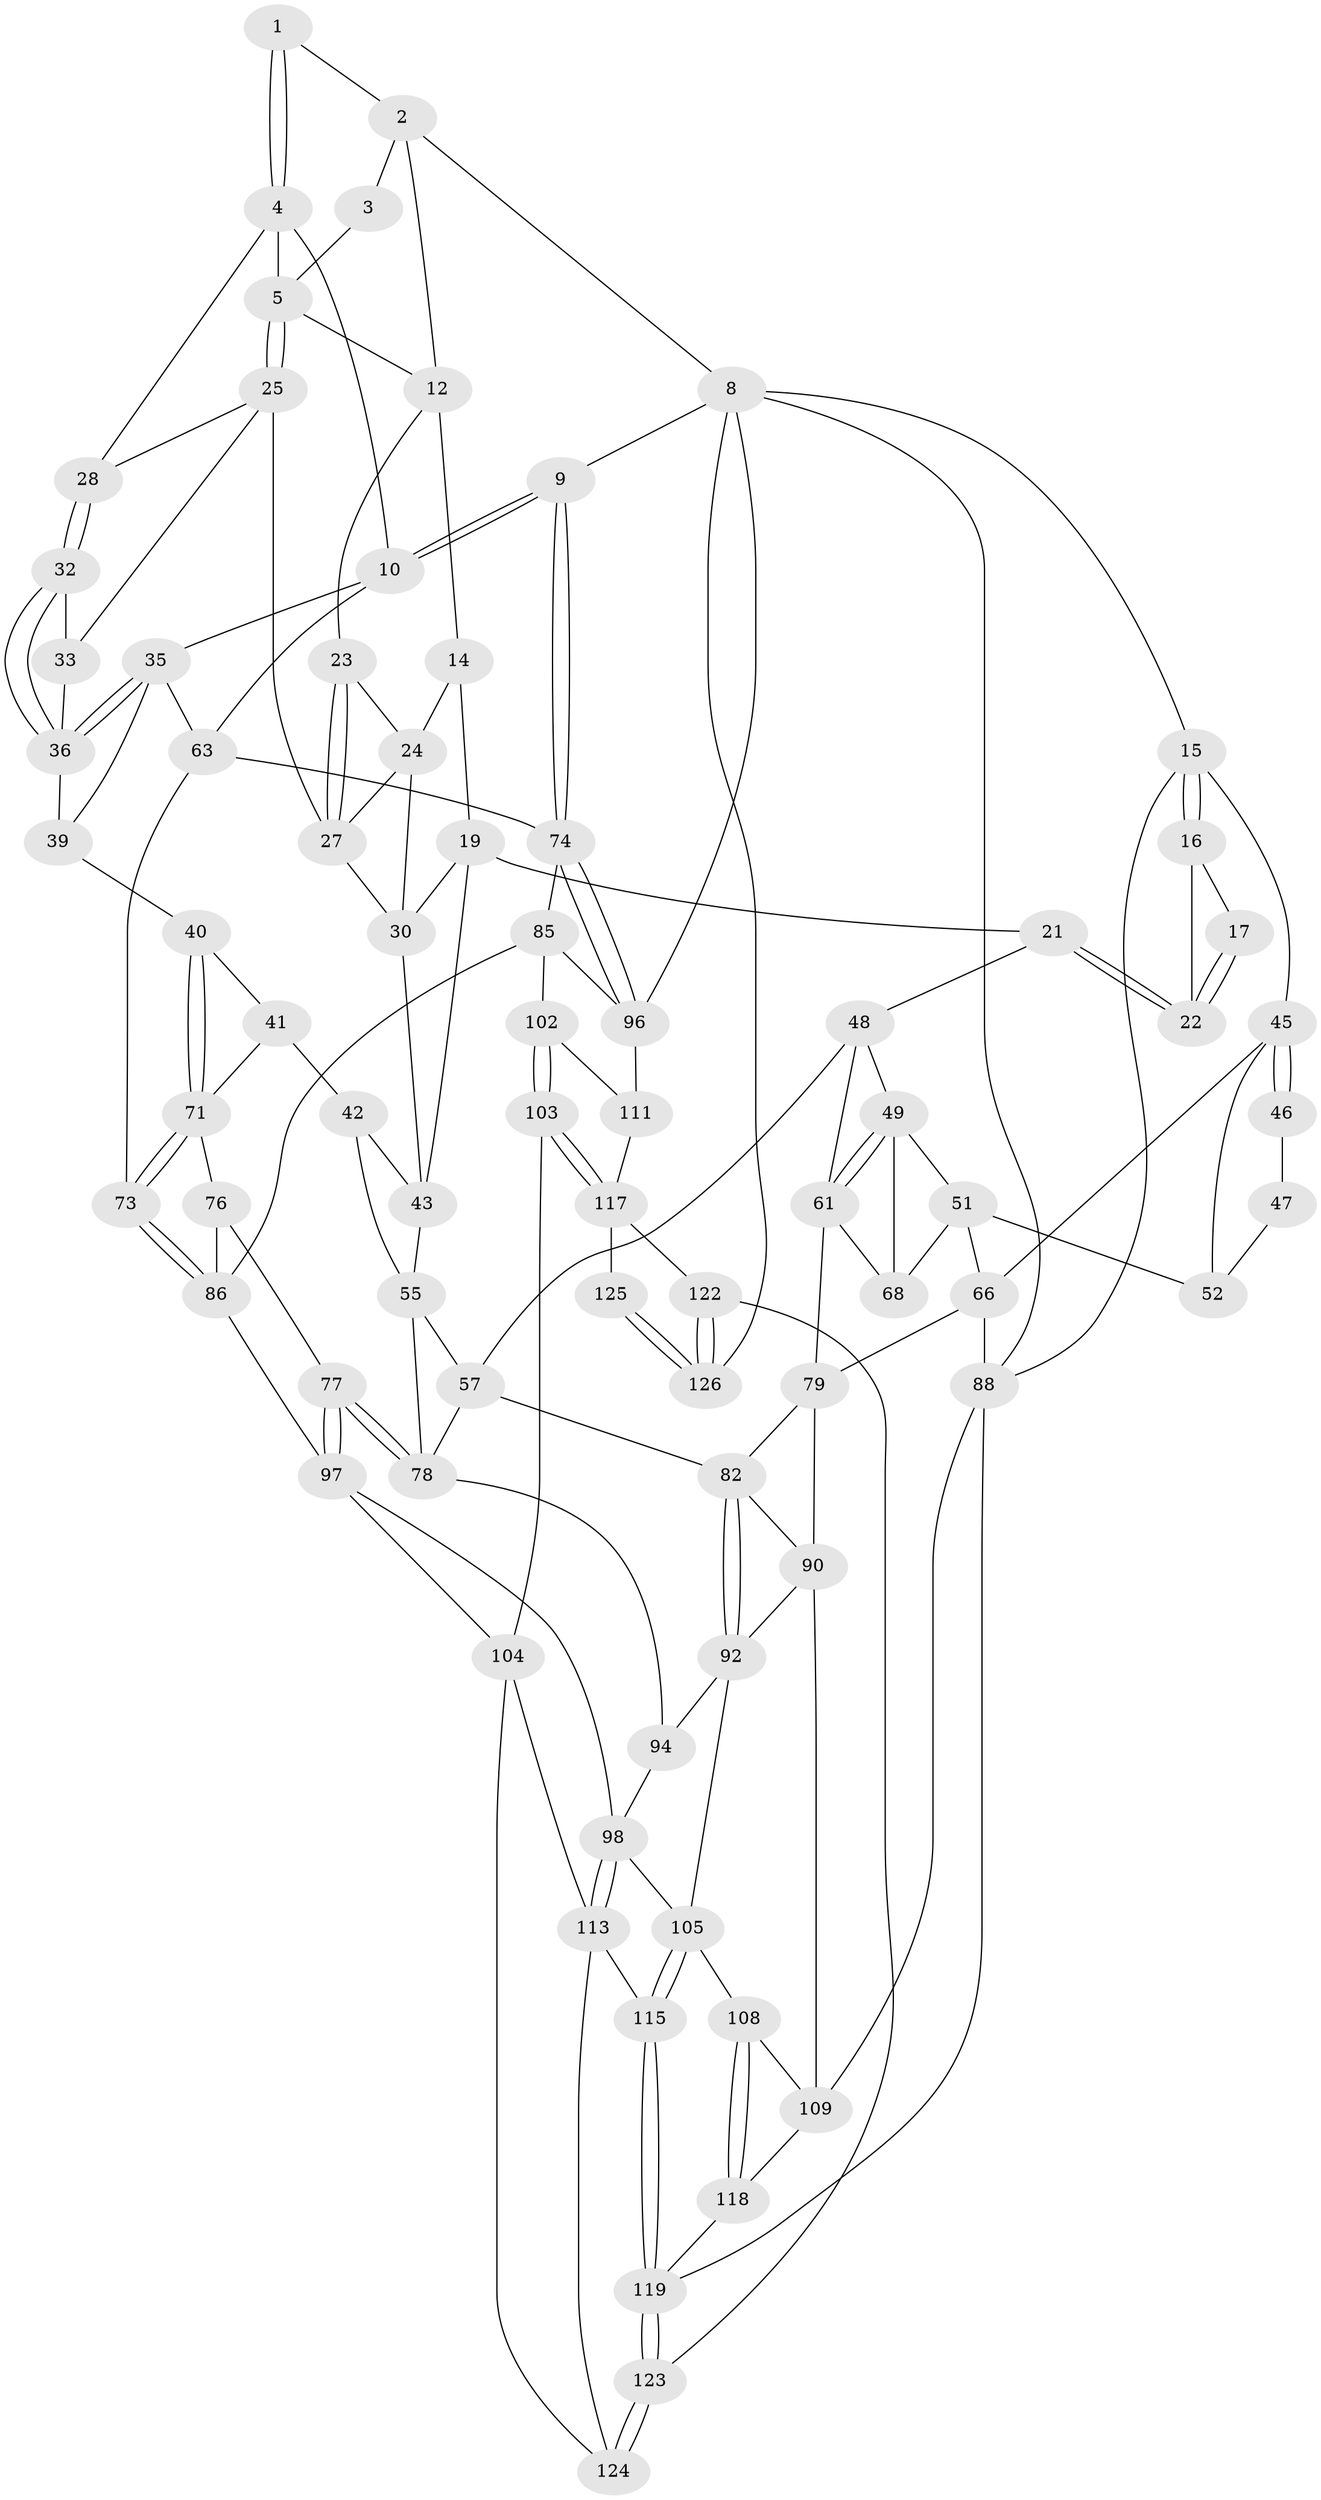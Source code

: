 // original degree distribution, {3: 0.047619047619047616, 4: 0.1746031746031746, 5: 0.5555555555555556, 6: 0.2222222222222222}
// Generated by graph-tools (version 1.1) at 2025/42/03/06/25 10:42:30]
// undirected, 78 vertices, 167 edges
graph export_dot {
graph [start="1"]
  node [color=gray90,style=filled];
  1 [pos="+0.8910783252865305+0.034003362283933185"];
  2 [pos="+1+0",super="+7"];
  3 [pos="+0.8253788056837695+0.02665075701914504"];
  4 [pos="+0.887182550853769+0.07882400802376481",super="+11"];
  5 [pos="+0.8085485212729067+0.07469298826057308",super="+6"];
  8 [pos="+1+0",super="+95"];
  9 [pos="+1+0.17901889007571475"];
  10 [pos="+1+0.18924889051090307",super="+34"];
  12 [pos="+0.6454558319694039+0",super="+13"];
  14 [pos="+0.5192401328189502+0",super="+18"];
  15 [pos="+0+0"];
  16 [pos="+0+0",super="+37"];
  17 [pos="+0.3940078585600047+0"];
  19 [pos="+0.4522700048179743+0.1717714411739202",super="+20"];
  21 [pos="+0.28572174395281047+0.1832086685203254"];
  22 [pos="+0.2742357273838596+0.1699458554549253"];
  23 [pos="+0.6981343552579241+0.10920292916838033"];
  24 [pos="+0.6206722452149995+0.12113989398558356",super="+29"];
  25 [pos="+0.8004017962736857+0.14805823889535868",super="+26"];
  27 [pos="+0.7294615222151037+0.1624448207162267",super="+31"];
  28 [pos="+0.8692631188829733+0.15839830190010815"];
  30 [pos="+0.48472252784118985+0.1751949305284757",super="+44"];
  32 [pos="+0.8598897469985305+0.2550557050353574"];
  33 [pos="+0.7762287394432592+0.22839117951813945"];
  35 [pos="+0.8901162907217517+0.2966106299392161",super="+59"];
  36 [pos="+0.8817134437336734+0.28869626340619303",super="+38"];
  39 [pos="+0.7146592078560953+0.338187526651589"];
  40 [pos="+0.6832754487552097+0.3391304123222772"];
  41 [pos="+0.6681710559578068+0.3230861544996648",super="+70"];
  42 [pos="+0.6540482503501769+0.301195216082875",super="+62"];
  43 [pos="+0.6399426170890796+0.275076664274388",super="+54"];
  45 [pos="+0+0.05944475064602904",super="+60"];
  46 [pos="+0.014387764123752303+0.18634386001973374"];
  47 [pos="+0.19401759992341938+0.1680654416178969",super="+53"];
  48 [pos="+0.2837434532226669+0.1879234269967479",super="+58"];
  49 [pos="+0.19968396148812895+0.3159536920635256",super="+50"];
  51 [pos="+0.1163323411798784+0.32507288915127275",super="+65"];
  52 [pos="+0.09921192497821635+0.306665250971115"];
  55 [pos="+0.4449955936496457+0.36661512839658883",super="+56"];
  57 [pos="+0.3094893895109464+0.43637557566891744",super="+81"];
  61 [pos="+0.2859310193793575+0.42286894415613274",super="+69"];
  63 [pos="+0.9129669160596036+0.4221563780305451",super="+64"];
  66 [pos="+0+0.5696459165920722",super="+67"];
  68 [pos="+0.1530170055631624+0.42380044697032904"];
  71 [pos="+0.6347617078018155+0.45453146676167305",super="+72"];
  73 [pos="+0.7807438295927226+0.5583434194036333"];
  74 [pos="+1+0.5274425903947811",super="+75"];
  76 [pos="+0.5759242757062402+0.517502132496647"];
  77 [pos="+0.48754094294097255+0.601043425081557"];
  78 [pos="+0.46523828013881313+0.582442418247641",super="+84"];
  79 [pos="+0.18766409296135736+0.5460052149956315",super="+80"];
  82 [pos="+0.26622532612553124+0.5484266804801847",super="+83"];
  85 [pos="+0.8985330026385907+0.6174892885064546",super="+101"];
  86 [pos="+0.7815279371940922+0.5622096715673082",super="+87"];
  88 [pos="+0+0.9875733258756443",super="+89"];
  90 [pos="+0.188898039823526+0.6834931521800192",super="+91"];
  92 [pos="+0.2793246732246589+0.6598747140925767",super="+93"];
  94 [pos="+0.3194957717015336+0.6815754442190517"];
  96 [pos="+1+0.8861529022617517",super="+107"];
  97 [pos="+0.48992151429755987+0.6104793189201263",super="+100"];
  98 [pos="+0.41733200252157143+0.734178837055642",super="+99"];
  102 [pos="+0.8686426389146282+0.7453103518699027"];
  103 [pos="+0.7389283029518936+0.8020551785269164"];
  104 [pos="+0.6693430322163939+0.766284022123975",super="+116"];
  105 [pos="+0.2673609660686509+0.8019668436104535",super="+106"];
  108 [pos="+0.18076422044008741+0.7949271305410848"];
  109 [pos="+0.10608233391591655+0.771571229241979",super="+110"];
  111 [pos="+1+0.8761591166328703",super="+112"];
  113 [pos="+0.437317654029225+0.7789210748163791",super="+114"];
  115 [pos="+0.3605057841064916+0.991578927332156"];
  117 [pos="+0.8168092920090969+0.9380901913979535",super="+121"];
  118 [pos="+0.15036888997145273+0.8871250180840227"];
  119 [pos="+0.28889629081168366+1",super="+120"];
  122 [pos="+0.7497207786769124+1"];
  123 [pos="+0.724869952570919+1"];
  124 [pos="+0.5961132511757886+0.8906607572495258"];
  125 [pos="+1+0.8906267616925863"];
  126 [pos="+0.7558502944968214+1"];
  1 -- 2;
  1 -- 4;
  1 -- 4;
  2 -- 3;
  2 -- 8;
  2 -- 12;
  3 -- 5;
  4 -- 5;
  4 -- 10;
  4 -- 28;
  5 -- 25;
  5 -- 25;
  5 -- 12;
  8 -- 9;
  8 -- 15;
  8 -- 96;
  8 -- 126;
  8 -- 88;
  9 -- 10;
  9 -- 10;
  9 -- 74;
  9 -- 74;
  10 -- 35;
  10 -- 63;
  12 -- 14;
  12 -- 23;
  14 -- 24;
  14 -- 19;
  15 -- 16;
  15 -- 16;
  15 -- 45;
  15 -- 88;
  16 -- 17;
  16 -- 22;
  17 -- 22;
  17 -- 22;
  19 -- 30;
  19 -- 21;
  19 -- 43;
  21 -- 22;
  21 -- 22;
  21 -- 48;
  23 -- 24;
  23 -- 27;
  23 -- 27;
  24 -- 30;
  24 -- 27;
  25 -- 28;
  25 -- 27;
  25 -- 33;
  27 -- 30;
  28 -- 32;
  28 -- 32;
  30 -- 43;
  32 -- 33;
  32 -- 36;
  32 -- 36;
  33 -- 36;
  35 -- 36;
  35 -- 36;
  35 -- 39;
  35 -- 63;
  36 -- 39;
  39 -- 40;
  40 -- 41;
  40 -- 71;
  40 -- 71;
  41 -- 42 [weight=2];
  41 -- 71;
  42 -- 43;
  42 -- 55;
  43 -- 55;
  45 -- 46;
  45 -- 46;
  45 -- 52;
  45 -- 66;
  46 -- 47 [weight=2];
  47 -- 52;
  48 -- 49;
  48 -- 57;
  48 -- 61;
  49 -- 61;
  49 -- 61;
  49 -- 51;
  49 -- 68;
  51 -- 52;
  51 -- 66;
  51 -- 68;
  55 -- 57;
  55 -- 78;
  57 -- 82;
  57 -- 78;
  61 -- 68;
  61 -- 79;
  63 -- 74;
  63 -- 73;
  66 -- 79;
  66 -- 88;
  71 -- 73;
  71 -- 73;
  71 -- 76;
  73 -- 86;
  73 -- 86;
  74 -- 96;
  74 -- 96;
  74 -- 85;
  76 -- 77;
  76 -- 86;
  77 -- 78;
  77 -- 78;
  77 -- 97;
  77 -- 97;
  78 -- 94;
  79 -- 82;
  79 -- 90;
  82 -- 92;
  82 -- 92;
  82 -- 90;
  85 -- 86;
  85 -- 96;
  85 -- 102;
  86 -- 97;
  88 -- 109;
  88 -- 119;
  90 -- 92;
  90 -- 109;
  92 -- 94;
  92 -- 105;
  94 -- 98;
  96 -- 111;
  97 -- 98;
  97 -- 104;
  98 -- 113;
  98 -- 113;
  98 -- 105;
  102 -- 103;
  102 -- 103;
  102 -- 111;
  103 -- 104;
  103 -- 117;
  103 -- 117;
  104 -- 113;
  104 -- 124;
  105 -- 115;
  105 -- 115;
  105 -- 108;
  108 -- 109;
  108 -- 118;
  108 -- 118;
  109 -- 118;
  111 -- 117;
  113 -- 115;
  113 -- 124;
  115 -- 119;
  115 -- 119;
  117 -- 122;
  117 -- 125;
  118 -- 119;
  119 -- 123;
  119 -- 123;
  122 -- 123;
  122 -- 126;
  122 -- 126;
  123 -- 124;
  123 -- 124;
  125 -- 126;
  125 -- 126;
}
